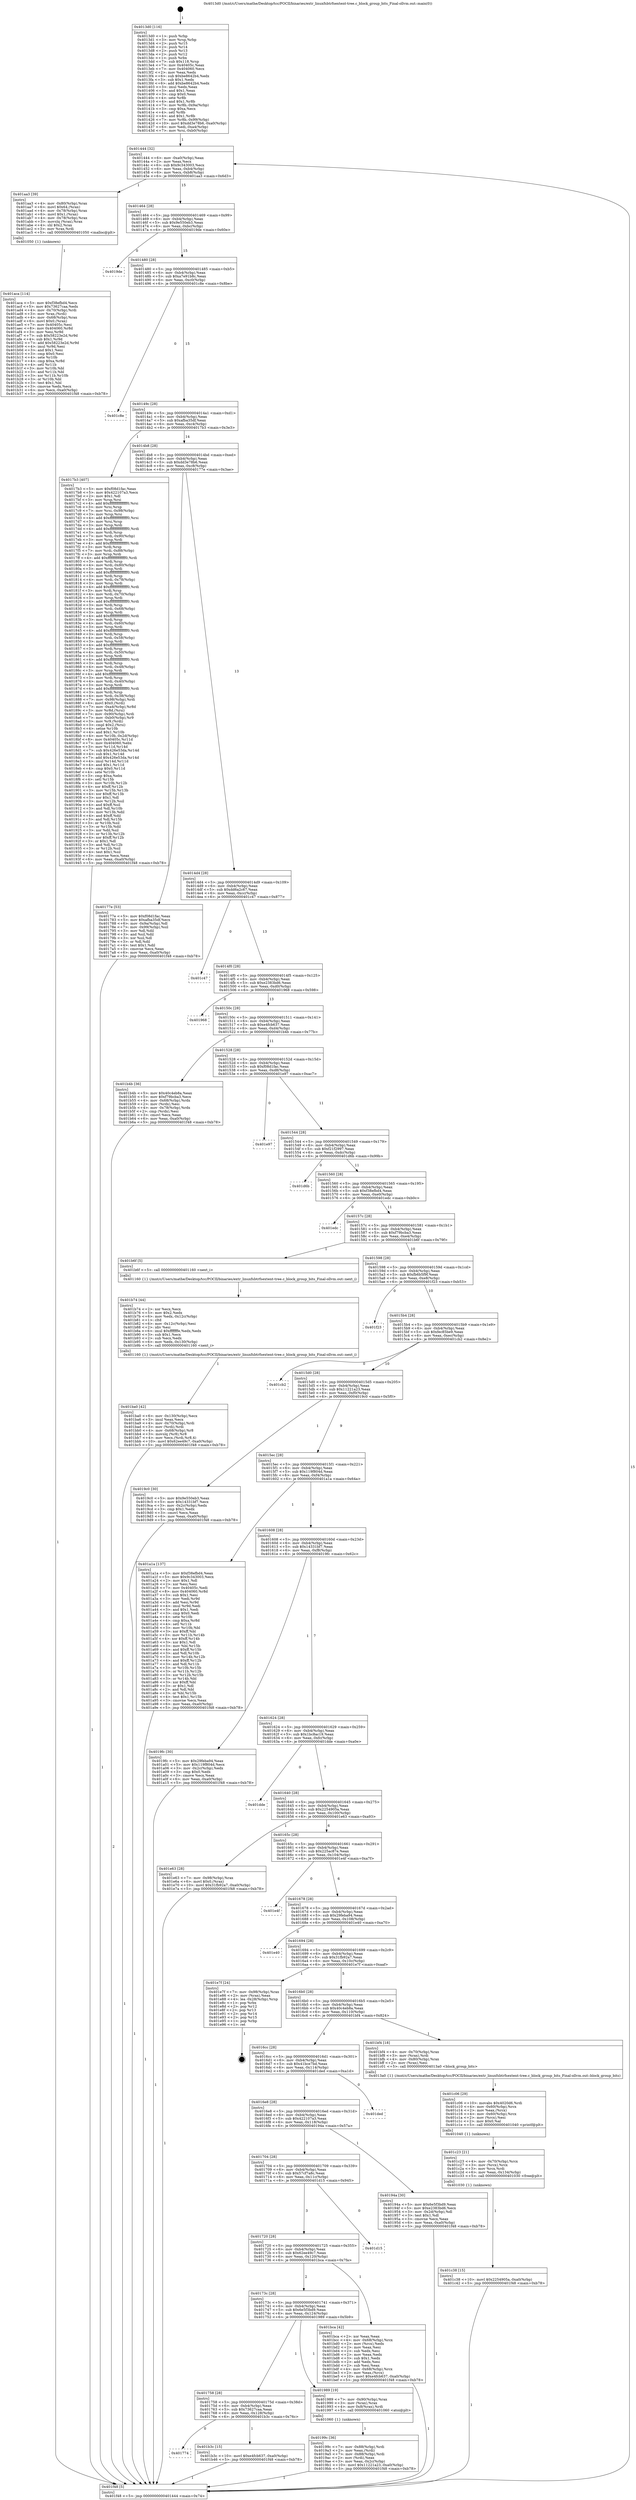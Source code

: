 digraph "0x4013d0" {
  label = "0x4013d0 (/mnt/c/Users/mathe/Desktop/tcc/POCII/binaries/extr_linuxfsbtrfsextent-tree.c_block_group_bits_Final-ollvm.out::main(0))"
  labelloc = "t"
  node[shape=record]

  Entry [label="",width=0.3,height=0.3,shape=circle,fillcolor=black,style=filled]
  "0x401444" [label="{
     0x401444 [32]\l
     | [instrs]\l
     &nbsp;&nbsp;0x401444 \<+6\>: mov -0xa0(%rbp),%eax\l
     &nbsp;&nbsp;0x40144a \<+2\>: mov %eax,%ecx\l
     &nbsp;&nbsp;0x40144c \<+6\>: sub $0x9c343003,%ecx\l
     &nbsp;&nbsp;0x401452 \<+6\>: mov %eax,-0xb4(%rbp)\l
     &nbsp;&nbsp;0x401458 \<+6\>: mov %ecx,-0xb8(%rbp)\l
     &nbsp;&nbsp;0x40145e \<+6\>: je 0000000000401aa3 \<main+0x6d3\>\l
  }"]
  "0x401aa3" [label="{
     0x401aa3 [39]\l
     | [instrs]\l
     &nbsp;&nbsp;0x401aa3 \<+4\>: mov -0x80(%rbp),%rax\l
     &nbsp;&nbsp;0x401aa7 \<+6\>: movl $0x64,(%rax)\l
     &nbsp;&nbsp;0x401aad \<+4\>: mov -0x78(%rbp),%rax\l
     &nbsp;&nbsp;0x401ab1 \<+6\>: movl $0x1,(%rax)\l
     &nbsp;&nbsp;0x401ab7 \<+4\>: mov -0x78(%rbp),%rax\l
     &nbsp;&nbsp;0x401abb \<+3\>: movslq (%rax),%rax\l
     &nbsp;&nbsp;0x401abe \<+4\>: shl $0x2,%rax\l
     &nbsp;&nbsp;0x401ac2 \<+3\>: mov %rax,%rdi\l
     &nbsp;&nbsp;0x401ac5 \<+5\>: call 0000000000401050 \<malloc@plt\>\l
     | [calls]\l
     &nbsp;&nbsp;0x401050 \{1\} (unknown)\l
  }"]
  "0x401464" [label="{
     0x401464 [28]\l
     | [instrs]\l
     &nbsp;&nbsp;0x401464 \<+5\>: jmp 0000000000401469 \<main+0x99\>\l
     &nbsp;&nbsp;0x401469 \<+6\>: mov -0xb4(%rbp),%eax\l
     &nbsp;&nbsp;0x40146f \<+5\>: sub $0x9e550eb3,%eax\l
     &nbsp;&nbsp;0x401474 \<+6\>: mov %eax,-0xbc(%rbp)\l
     &nbsp;&nbsp;0x40147a \<+6\>: je 00000000004019de \<main+0x60e\>\l
  }"]
  Exit [label="",width=0.3,height=0.3,shape=circle,fillcolor=black,style=filled,peripheries=2]
  "0x4019de" [label="{
     0x4019de\l
  }", style=dashed]
  "0x401480" [label="{
     0x401480 [28]\l
     | [instrs]\l
     &nbsp;&nbsp;0x401480 \<+5\>: jmp 0000000000401485 \<main+0xb5\>\l
     &nbsp;&nbsp;0x401485 \<+6\>: mov -0xb4(%rbp),%eax\l
     &nbsp;&nbsp;0x40148b \<+5\>: sub $0xa7e91b8c,%eax\l
     &nbsp;&nbsp;0x401490 \<+6\>: mov %eax,-0xc0(%rbp)\l
     &nbsp;&nbsp;0x401496 \<+6\>: je 0000000000401c8e \<main+0x8be\>\l
  }"]
  "0x401c38" [label="{
     0x401c38 [15]\l
     | [instrs]\l
     &nbsp;&nbsp;0x401c38 \<+10\>: movl $0x2254905a,-0xa0(%rbp)\l
     &nbsp;&nbsp;0x401c42 \<+5\>: jmp 0000000000401f48 \<main+0xb78\>\l
  }"]
  "0x401c8e" [label="{
     0x401c8e\l
  }", style=dashed]
  "0x40149c" [label="{
     0x40149c [28]\l
     | [instrs]\l
     &nbsp;&nbsp;0x40149c \<+5\>: jmp 00000000004014a1 \<main+0xd1\>\l
     &nbsp;&nbsp;0x4014a1 \<+6\>: mov -0xb4(%rbp),%eax\l
     &nbsp;&nbsp;0x4014a7 \<+5\>: sub $0xafba35df,%eax\l
     &nbsp;&nbsp;0x4014ac \<+6\>: mov %eax,-0xc4(%rbp)\l
     &nbsp;&nbsp;0x4014b2 \<+6\>: je 00000000004017b3 \<main+0x3e3\>\l
  }"]
  "0x401c23" [label="{
     0x401c23 [21]\l
     | [instrs]\l
     &nbsp;&nbsp;0x401c23 \<+4\>: mov -0x70(%rbp),%rcx\l
     &nbsp;&nbsp;0x401c27 \<+3\>: mov (%rcx),%rcx\l
     &nbsp;&nbsp;0x401c2a \<+3\>: mov %rcx,%rdi\l
     &nbsp;&nbsp;0x401c2d \<+6\>: mov %eax,-0x134(%rbp)\l
     &nbsp;&nbsp;0x401c33 \<+5\>: call 0000000000401030 \<free@plt\>\l
     | [calls]\l
     &nbsp;&nbsp;0x401030 \{1\} (unknown)\l
  }"]
  "0x4017b3" [label="{
     0x4017b3 [407]\l
     | [instrs]\l
     &nbsp;&nbsp;0x4017b3 \<+5\>: mov $0xf08d1fac,%eax\l
     &nbsp;&nbsp;0x4017b8 \<+5\>: mov $0x422107a3,%ecx\l
     &nbsp;&nbsp;0x4017bd \<+2\>: mov $0x1,%dl\l
     &nbsp;&nbsp;0x4017bf \<+3\>: mov %rsp,%rsi\l
     &nbsp;&nbsp;0x4017c2 \<+4\>: add $0xfffffffffffffff0,%rsi\l
     &nbsp;&nbsp;0x4017c6 \<+3\>: mov %rsi,%rsp\l
     &nbsp;&nbsp;0x4017c9 \<+7\>: mov %rsi,-0x98(%rbp)\l
     &nbsp;&nbsp;0x4017d0 \<+3\>: mov %rsp,%rsi\l
     &nbsp;&nbsp;0x4017d3 \<+4\>: add $0xfffffffffffffff0,%rsi\l
     &nbsp;&nbsp;0x4017d7 \<+3\>: mov %rsi,%rsp\l
     &nbsp;&nbsp;0x4017da \<+3\>: mov %rsp,%rdi\l
     &nbsp;&nbsp;0x4017dd \<+4\>: add $0xfffffffffffffff0,%rdi\l
     &nbsp;&nbsp;0x4017e1 \<+3\>: mov %rdi,%rsp\l
     &nbsp;&nbsp;0x4017e4 \<+7\>: mov %rdi,-0x90(%rbp)\l
     &nbsp;&nbsp;0x4017eb \<+3\>: mov %rsp,%rdi\l
     &nbsp;&nbsp;0x4017ee \<+4\>: add $0xfffffffffffffff0,%rdi\l
     &nbsp;&nbsp;0x4017f2 \<+3\>: mov %rdi,%rsp\l
     &nbsp;&nbsp;0x4017f5 \<+7\>: mov %rdi,-0x88(%rbp)\l
     &nbsp;&nbsp;0x4017fc \<+3\>: mov %rsp,%rdi\l
     &nbsp;&nbsp;0x4017ff \<+4\>: add $0xfffffffffffffff0,%rdi\l
     &nbsp;&nbsp;0x401803 \<+3\>: mov %rdi,%rsp\l
     &nbsp;&nbsp;0x401806 \<+4\>: mov %rdi,-0x80(%rbp)\l
     &nbsp;&nbsp;0x40180a \<+3\>: mov %rsp,%rdi\l
     &nbsp;&nbsp;0x40180d \<+4\>: add $0xfffffffffffffff0,%rdi\l
     &nbsp;&nbsp;0x401811 \<+3\>: mov %rdi,%rsp\l
     &nbsp;&nbsp;0x401814 \<+4\>: mov %rdi,-0x78(%rbp)\l
     &nbsp;&nbsp;0x401818 \<+3\>: mov %rsp,%rdi\l
     &nbsp;&nbsp;0x40181b \<+4\>: add $0xfffffffffffffff0,%rdi\l
     &nbsp;&nbsp;0x40181f \<+3\>: mov %rdi,%rsp\l
     &nbsp;&nbsp;0x401822 \<+4\>: mov %rdi,-0x70(%rbp)\l
     &nbsp;&nbsp;0x401826 \<+3\>: mov %rsp,%rdi\l
     &nbsp;&nbsp;0x401829 \<+4\>: add $0xfffffffffffffff0,%rdi\l
     &nbsp;&nbsp;0x40182d \<+3\>: mov %rdi,%rsp\l
     &nbsp;&nbsp;0x401830 \<+4\>: mov %rdi,-0x68(%rbp)\l
     &nbsp;&nbsp;0x401834 \<+3\>: mov %rsp,%rdi\l
     &nbsp;&nbsp;0x401837 \<+4\>: add $0xfffffffffffffff0,%rdi\l
     &nbsp;&nbsp;0x40183b \<+3\>: mov %rdi,%rsp\l
     &nbsp;&nbsp;0x40183e \<+4\>: mov %rdi,-0x60(%rbp)\l
     &nbsp;&nbsp;0x401842 \<+3\>: mov %rsp,%rdi\l
     &nbsp;&nbsp;0x401845 \<+4\>: add $0xfffffffffffffff0,%rdi\l
     &nbsp;&nbsp;0x401849 \<+3\>: mov %rdi,%rsp\l
     &nbsp;&nbsp;0x40184c \<+4\>: mov %rdi,-0x58(%rbp)\l
     &nbsp;&nbsp;0x401850 \<+3\>: mov %rsp,%rdi\l
     &nbsp;&nbsp;0x401853 \<+4\>: add $0xfffffffffffffff0,%rdi\l
     &nbsp;&nbsp;0x401857 \<+3\>: mov %rdi,%rsp\l
     &nbsp;&nbsp;0x40185a \<+4\>: mov %rdi,-0x50(%rbp)\l
     &nbsp;&nbsp;0x40185e \<+3\>: mov %rsp,%rdi\l
     &nbsp;&nbsp;0x401861 \<+4\>: add $0xfffffffffffffff0,%rdi\l
     &nbsp;&nbsp;0x401865 \<+3\>: mov %rdi,%rsp\l
     &nbsp;&nbsp;0x401868 \<+4\>: mov %rdi,-0x48(%rbp)\l
     &nbsp;&nbsp;0x40186c \<+3\>: mov %rsp,%rdi\l
     &nbsp;&nbsp;0x40186f \<+4\>: add $0xfffffffffffffff0,%rdi\l
     &nbsp;&nbsp;0x401873 \<+3\>: mov %rdi,%rsp\l
     &nbsp;&nbsp;0x401876 \<+4\>: mov %rdi,-0x40(%rbp)\l
     &nbsp;&nbsp;0x40187a \<+3\>: mov %rsp,%rdi\l
     &nbsp;&nbsp;0x40187d \<+4\>: add $0xfffffffffffffff0,%rdi\l
     &nbsp;&nbsp;0x401881 \<+3\>: mov %rdi,%rsp\l
     &nbsp;&nbsp;0x401884 \<+4\>: mov %rdi,-0x38(%rbp)\l
     &nbsp;&nbsp;0x401888 \<+7\>: mov -0x98(%rbp),%rdi\l
     &nbsp;&nbsp;0x40188f \<+6\>: movl $0x0,(%rdi)\l
     &nbsp;&nbsp;0x401895 \<+7\>: mov -0xa4(%rbp),%r8d\l
     &nbsp;&nbsp;0x40189c \<+3\>: mov %r8d,(%rsi)\l
     &nbsp;&nbsp;0x40189f \<+7\>: mov -0x90(%rbp),%rdi\l
     &nbsp;&nbsp;0x4018a6 \<+7\>: mov -0xb0(%rbp),%r9\l
     &nbsp;&nbsp;0x4018ad \<+3\>: mov %r9,(%rdi)\l
     &nbsp;&nbsp;0x4018b0 \<+3\>: cmpl $0x2,(%rsi)\l
     &nbsp;&nbsp;0x4018b3 \<+4\>: setne %r10b\l
     &nbsp;&nbsp;0x4018b7 \<+4\>: and $0x1,%r10b\l
     &nbsp;&nbsp;0x4018bb \<+4\>: mov %r10b,-0x2d(%rbp)\l
     &nbsp;&nbsp;0x4018bf \<+8\>: mov 0x40405c,%r11d\l
     &nbsp;&nbsp;0x4018c7 \<+7\>: mov 0x404060,%ebx\l
     &nbsp;&nbsp;0x4018ce \<+3\>: mov %r11d,%r14d\l
     &nbsp;&nbsp;0x4018d1 \<+7\>: sub $0x426e53da,%r14d\l
     &nbsp;&nbsp;0x4018d8 \<+4\>: sub $0x1,%r14d\l
     &nbsp;&nbsp;0x4018dc \<+7\>: add $0x426e53da,%r14d\l
     &nbsp;&nbsp;0x4018e3 \<+4\>: imul %r14d,%r11d\l
     &nbsp;&nbsp;0x4018e7 \<+4\>: and $0x1,%r11d\l
     &nbsp;&nbsp;0x4018eb \<+4\>: cmp $0x0,%r11d\l
     &nbsp;&nbsp;0x4018ef \<+4\>: sete %r10b\l
     &nbsp;&nbsp;0x4018f3 \<+3\>: cmp $0xa,%ebx\l
     &nbsp;&nbsp;0x4018f6 \<+4\>: setl %r15b\l
     &nbsp;&nbsp;0x4018fa \<+3\>: mov %r10b,%r12b\l
     &nbsp;&nbsp;0x4018fd \<+4\>: xor $0xff,%r12b\l
     &nbsp;&nbsp;0x401901 \<+3\>: mov %r15b,%r13b\l
     &nbsp;&nbsp;0x401904 \<+4\>: xor $0xff,%r13b\l
     &nbsp;&nbsp;0x401908 \<+3\>: xor $0x1,%dl\l
     &nbsp;&nbsp;0x40190b \<+3\>: mov %r12b,%sil\l
     &nbsp;&nbsp;0x40190e \<+4\>: and $0xff,%sil\l
     &nbsp;&nbsp;0x401912 \<+3\>: and %dl,%r10b\l
     &nbsp;&nbsp;0x401915 \<+3\>: mov %r13b,%dil\l
     &nbsp;&nbsp;0x401918 \<+4\>: and $0xff,%dil\l
     &nbsp;&nbsp;0x40191c \<+3\>: and %dl,%r15b\l
     &nbsp;&nbsp;0x40191f \<+3\>: or %r10b,%sil\l
     &nbsp;&nbsp;0x401922 \<+3\>: or %r15b,%dil\l
     &nbsp;&nbsp;0x401925 \<+3\>: xor %dil,%sil\l
     &nbsp;&nbsp;0x401928 \<+3\>: or %r13b,%r12b\l
     &nbsp;&nbsp;0x40192b \<+4\>: xor $0xff,%r12b\l
     &nbsp;&nbsp;0x40192f \<+3\>: or $0x1,%dl\l
     &nbsp;&nbsp;0x401932 \<+3\>: and %dl,%r12b\l
     &nbsp;&nbsp;0x401935 \<+3\>: or %r12b,%sil\l
     &nbsp;&nbsp;0x401938 \<+4\>: test $0x1,%sil\l
     &nbsp;&nbsp;0x40193c \<+3\>: cmovne %ecx,%eax\l
     &nbsp;&nbsp;0x40193f \<+6\>: mov %eax,-0xa0(%rbp)\l
     &nbsp;&nbsp;0x401945 \<+5\>: jmp 0000000000401f48 \<main+0xb78\>\l
  }"]
  "0x4014b8" [label="{
     0x4014b8 [28]\l
     | [instrs]\l
     &nbsp;&nbsp;0x4014b8 \<+5\>: jmp 00000000004014bd \<main+0xed\>\l
     &nbsp;&nbsp;0x4014bd \<+6\>: mov -0xb4(%rbp),%eax\l
     &nbsp;&nbsp;0x4014c3 \<+5\>: sub $0xdd3e78b6,%eax\l
     &nbsp;&nbsp;0x4014c8 \<+6\>: mov %eax,-0xc8(%rbp)\l
     &nbsp;&nbsp;0x4014ce \<+6\>: je 000000000040177e \<main+0x3ae\>\l
  }"]
  "0x401c06" [label="{
     0x401c06 [29]\l
     | [instrs]\l
     &nbsp;&nbsp;0x401c06 \<+10\>: movabs $0x4020d6,%rdi\l
     &nbsp;&nbsp;0x401c10 \<+4\>: mov -0x60(%rbp),%rcx\l
     &nbsp;&nbsp;0x401c14 \<+2\>: mov %eax,(%rcx)\l
     &nbsp;&nbsp;0x401c16 \<+4\>: mov -0x60(%rbp),%rcx\l
     &nbsp;&nbsp;0x401c1a \<+2\>: mov (%rcx),%esi\l
     &nbsp;&nbsp;0x401c1c \<+2\>: mov $0x0,%al\l
     &nbsp;&nbsp;0x401c1e \<+5\>: call 0000000000401040 \<printf@plt\>\l
     | [calls]\l
     &nbsp;&nbsp;0x401040 \{1\} (unknown)\l
  }"]
  "0x40177e" [label="{
     0x40177e [53]\l
     | [instrs]\l
     &nbsp;&nbsp;0x40177e \<+5\>: mov $0xf08d1fac,%eax\l
     &nbsp;&nbsp;0x401783 \<+5\>: mov $0xafba35df,%ecx\l
     &nbsp;&nbsp;0x401788 \<+6\>: mov -0x9a(%rbp),%dl\l
     &nbsp;&nbsp;0x40178e \<+7\>: mov -0x99(%rbp),%sil\l
     &nbsp;&nbsp;0x401795 \<+3\>: mov %dl,%dil\l
     &nbsp;&nbsp;0x401798 \<+3\>: and %sil,%dil\l
     &nbsp;&nbsp;0x40179b \<+3\>: xor %sil,%dl\l
     &nbsp;&nbsp;0x40179e \<+3\>: or %dl,%dil\l
     &nbsp;&nbsp;0x4017a1 \<+4\>: test $0x1,%dil\l
     &nbsp;&nbsp;0x4017a5 \<+3\>: cmovne %ecx,%eax\l
     &nbsp;&nbsp;0x4017a8 \<+6\>: mov %eax,-0xa0(%rbp)\l
     &nbsp;&nbsp;0x4017ae \<+5\>: jmp 0000000000401f48 \<main+0xb78\>\l
  }"]
  "0x4014d4" [label="{
     0x4014d4 [28]\l
     | [instrs]\l
     &nbsp;&nbsp;0x4014d4 \<+5\>: jmp 00000000004014d9 \<main+0x109\>\l
     &nbsp;&nbsp;0x4014d9 \<+6\>: mov -0xb4(%rbp),%eax\l
     &nbsp;&nbsp;0x4014df \<+5\>: sub $0xdd6a2c67,%eax\l
     &nbsp;&nbsp;0x4014e4 \<+6\>: mov %eax,-0xcc(%rbp)\l
     &nbsp;&nbsp;0x4014ea \<+6\>: je 0000000000401c47 \<main+0x877\>\l
  }"]
  "0x401f48" [label="{
     0x401f48 [5]\l
     | [instrs]\l
     &nbsp;&nbsp;0x401f48 \<+5\>: jmp 0000000000401444 \<main+0x74\>\l
  }"]
  "0x4013d0" [label="{
     0x4013d0 [116]\l
     | [instrs]\l
     &nbsp;&nbsp;0x4013d0 \<+1\>: push %rbp\l
     &nbsp;&nbsp;0x4013d1 \<+3\>: mov %rsp,%rbp\l
     &nbsp;&nbsp;0x4013d4 \<+2\>: push %r15\l
     &nbsp;&nbsp;0x4013d6 \<+2\>: push %r14\l
     &nbsp;&nbsp;0x4013d8 \<+2\>: push %r13\l
     &nbsp;&nbsp;0x4013da \<+2\>: push %r12\l
     &nbsp;&nbsp;0x4013dc \<+1\>: push %rbx\l
     &nbsp;&nbsp;0x4013dd \<+7\>: sub $0x118,%rsp\l
     &nbsp;&nbsp;0x4013e4 \<+7\>: mov 0x40405c,%eax\l
     &nbsp;&nbsp;0x4013eb \<+7\>: mov 0x404060,%ecx\l
     &nbsp;&nbsp;0x4013f2 \<+2\>: mov %eax,%edx\l
     &nbsp;&nbsp;0x4013f4 \<+6\>: sub $0xbe8642b4,%edx\l
     &nbsp;&nbsp;0x4013fa \<+3\>: sub $0x1,%edx\l
     &nbsp;&nbsp;0x4013fd \<+6\>: add $0xbe8642b4,%edx\l
     &nbsp;&nbsp;0x401403 \<+3\>: imul %edx,%eax\l
     &nbsp;&nbsp;0x401406 \<+3\>: and $0x1,%eax\l
     &nbsp;&nbsp;0x401409 \<+3\>: cmp $0x0,%eax\l
     &nbsp;&nbsp;0x40140c \<+4\>: sete %r8b\l
     &nbsp;&nbsp;0x401410 \<+4\>: and $0x1,%r8b\l
     &nbsp;&nbsp;0x401414 \<+7\>: mov %r8b,-0x9a(%rbp)\l
     &nbsp;&nbsp;0x40141b \<+3\>: cmp $0xa,%ecx\l
     &nbsp;&nbsp;0x40141e \<+4\>: setl %r8b\l
     &nbsp;&nbsp;0x401422 \<+4\>: and $0x1,%r8b\l
     &nbsp;&nbsp;0x401426 \<+7\>: mov %r8b,-0x99(%rbp)\l
     &nbsp;&nbsp;0x40142d \<+10\>: movl $0xdd3e78b6,-0xa0(%rbp)\l
     &nbsp;&nbsp;0x401437 \<+6\>: mov %edi,-0xa4(%rbp)\l
     &nbsp;&nbsp;0x40143d \<+7\>: mov %rsi,-0xb0(%rbp)\l
  }"]
  "0x401ba0" [label="{
     0x401ba0 [42]\l
     | [instrs]\l
     &nbsp;&nbsp;0x401ba0 \<+6\>: mov -0x130(%rbp),%ecx\l
     &nbsp;&nbsp;0x401ba6 \<+3\>: imul %eax,%ecx\l
     &nbsp;&nbsp;0x401ba9 \<+4\>: mov -0x70(%rbp),%rdi\l
     &nbsp;&nbsp;0x401bad \<+3\>: mov (%rdi),%rdi\l
     &nbsp;&nbsp;0x401bb0 \<+4\>: mov -0x68(%rbp),%r8\l
     &nbsp;&nbsp;0x401bb4 \<+3\>: movslq (%r8),%r8\l
     &nbsp;&nbsp;0x401bb7 \<+4\>: mov %ecx,(%rdi,%r8,4)\l
     &nbsp;&nbsp;0x401bbb \<+10\>: movl $0x62ee49c7,-0xa0(%rbp)\l
     &nbsp;&nbsp;0x401bc5 \<+5\>: jmp 0000000000401f48 \<main+0xb78\>\l
  }"]
  "0x401b74" [label="{
     0x401b74 [44]\l
     | [instrs]\l
     &nbsp;&nbsp;0x401b74 \<+2\>: xor %ecx,%ecx\l
     &nbsp;&nbsp;0x401b76 \<+5\>: mov $0x2,%edx\l
     &nbsp;&nbsp;0x401b7b \<+6\>: mov %edx,-0x12c(%rbp)\l
     &nbsp;&nbsp;0x401b81 \<+1\>: cltd\l
     &nbsp;&nbsp;0x401b82 \<+6\>: mov -0x12c(%rbp),%esi\l
     &nbsp;&nbsp;0x401b88 \<+2\>: idiv %esi\l
     &nbsp;&nbsp;0x401b8a \<+6\>: imul $0xfffffffe,%edx,%edx\l
     &nbsp;&nbsp;0x401b90 \<+3\>: sub $0x1,%ecx\l
     &nbsp;&nbsp;0x401b93 \<+2\>: sub %ecx,%edx\l
     &nbsp;&nbsp;0x401b95 \<+6\>: mov %edx,-0x130(%rbp)\l
     &nbsp;&nbsp;0x401b9b \<+5\>: call 0000000000401160 \<next_i\>\l
     | [calls]\l
     &nbsp;&nbsp;0x401160 \{1\} (/mnt/c/Users/mathe/Desktop/tcc/POCII/binaries/extr_linuxfsbtrfsextent-tree.c_block_group_bits_Final-ollvm.out::next_i)\l
  }"]
  "0x401c47" [label="{
     0x401c47\l
  }", style=dashed]
  "0x4014f0" [label="{
     0x4014f0 [28]\l
     | [instrs]\l
     &nbsp;&nbsp;0x4014f0 \<+5\>: jmp 00000000004014f5 \<main+0x125\>\l
     &nbsp;&nbsp;0x4014f5 \<+6\>: mov -0xb4(%rbp),%eax\l
     &nbsp;&nbsp;0x4014fb \<+5\>: sub $0xe2383bd6,%eax\l
     &nbsp;&nbsp;0x401500 \<+6\>: mov %eax,-0xd0(%rbp)\l
     &nbsp;&nbsp;0x401506 \<+6\>: je 0000000000401968 \<main+0x598\>\l
  }"]
  "0x401774" [label="{
     0x401774\l
  }", style=dashed]
  "0x401968" [label="{
     0x401968\l
  }", style=dashed]
  "0x40150c" [label="{
     0x40150c [28]\l
     | [instrs]\l
     &nbsp;&nbsp;0x40150c \<+5\>: jmp 0000000000401511 \<main+0x141\>\l
     &nbsp;&nbsp;0x401511 \<+6\>: mov -0xb4(%rbp),%eax\l
     &nbsp;&nbsp;0x401517 \<+5\>: sub $0xe4fcb637,%eax\l
     &nbsp;&nbsp;0x40151c \<+6\>: mov %eax,-0xd4(%rbp)\l
     &nbsp;&nbsp;0x401522 \<+6\>: je 0000000000401b4b \<main+0x77b\>\l
  }"]
  "0x401b3c" [label="{
     0x401b3c [15]\l
     | [instrs]\l
     &nbsp;&nbsp;0x401b3c \<+10\>: movl $0xe4fcb637,-0xa0(%rbp)\l
     &nbsp;&nbsp;0x401b46 \<+5\>: jmp 0000000000401f48 \<main+0xb78\>\l
  }"]
  "0x401b4b" [label="{
     0x401b4b [36]\l
     | [instrs]\l
     &nbsp;&nbsp;0x401b4b \<+5\>: mov $0x40c4eb8a,%eax\l
     &nbsp;&nbsp;0x401b50 \<+5\>: mov $0xf79bcba3,%ecx\l
     &nbsp;&nbsp;0x401b55 \<+4\>: mov -0x68(%rbp),%rdx\l
     &nbsp;&nbsp;0x401b59 \<+2\>: mov (%rdx),%esi\l
     &nbsp;&nbsp;0x401b5b \<+4\>: mov -0x78(%rbp),%rdx\l
     &nbsp;&nbsp;0x401b5f \<+2\>: cmp (%rdx),%esi\l
     &nbsp;&nbsp;0x401b61 \<+3\>: cmovl %ecx,%eax\l
     &nbsp;&nbsp;0x401b64 \<+6\>: mov %eax,-0xa0(%rbp)\l
     &nbsp;&nbsp;0x401b6a \<+5\>: jmp 0000000000401f48 \<main+0xb78\>\l
  }"]
  "0x401528" [label="{
     0x401528 [28]\l
     | [instrs]\l
     &nbsp;&nbsp;0x401528 \<+5\>: jmp 000000000040152d \<main+0x15d\>\l
     &nbsp;&nbsp;0x40152d \<+6\>: mov -0xb4(%rbp),%eax\l
     &nbsp;&nbsp;0x401533 \<+5\>: sub $0xf08d1fac,%eax\l
     &nbsp;&nbsp;0x401538 \<+6\>: mov %eax,-0xd8(%rbp)\l
     &nbsp;&nbsp;0x40153e \<+6\>: je 0000000000401e97 \<main+0xac7\>\l
  }"]
  "0x401aca" [label="{
     0x401aca [114]\l
     | [instrs]\l
     &nbsp;&nbsp;0x401aca \<+5\>: mov $0xf38efbd4,%ecx\l
     &nbsp;&nbsp;0x401acf \<+5\>: mov $0x73627caa,%edx\l
     &nbsp;&nbsp;0x401ad4 \<+4\>: mov -0x70(%rbp),%rdi\l
     &nbsp;&nbsp;0x401ad8 \<+3\>: mov %rax,(%rdi)\l
     &nbsp;&nbsp;0x401adb \<+4\>: mov -0x68(%rbp),%rax\l
     &nbsp;&nbsp;0x401adf \<+6\>: movl $0x0,(%rax)\l
     &nbsp;&nbsp;0x401ae5 \<+7\>: mov 0x40405c,%esi\l
     &nbsp;&nbsp;0x401aec \<+8\>: mov 0x404060,%r8d\l
     &nbsp;&nbsp;0x401af4 \<+3\>: mov %esi,%r9d\l
     &nbsp;&nbsp;0x401af7 \<+7\>: sub $0x58223e2d,%r9d\l
     &nbsp;&nbsp;0x401afe \<+4\>: sub $0x1,%r9d\l
     &nbsp;&nbsp;0x401b02 \<+7\>: add $0x58223e2d,%r9d\l
     &nbsp;&nbsp;0x401b09 \<+4\>: imul %r9d,%esi\l
     &nbsp;&nbsp;0x401b0d \<+3\>: and $0x1,%esi\l
     &nbsp;&nbsp;0x401b10 \<+3\>: cmp $0x0,%esi\l
     &nbsp;&nbsp;0x401b13 \<+4\>: sete %r10b\l
     &nbsp;&nbsp;0x401b17 \<+4\>: cmp $0xa,%r8d\l
     &nbsp;&nbsp;0x401b1b \<+4\>: setl %r11b\l
     &nbsp;&nbsp;0x401b1f \<+3\>: mov %r10b,%bl\l
     &nbsp;&nbsp;0x401b22 \<+3\>: and %r11b,%bl\l
     &nbsp;&nbsp;0x401b25 \<+3\>: xor %r11b,%r10b\l
     &nbsp;&nbsp;0x401b28 \<+3\>: or %r10b,%bl\l
     &nbsp;&nbsp;0x401b2b \<+3\>: test $0x1,%bl\l
     &nbsp;&nbsp;0x401b2e \<+3\>: cmovne %edx,%ecx\l
     &nbsp;&nbsp;0x401b31 \<+6\>: mov %ecx,-0xa0(%rbp)\l
     &nbsp;&nbsp;0x401b37 \<+5\>: jmp 0000000000401f48 \<main+0xb78\>\l
  }"]
  "0x401e97" [label="{
     0x401e97\l
  }", style=dashed]
  "0x401544" [label="{
     0x401544 [28]\l
     | [instrs]\l
     &nbsp;&nbsp;0x401544 \<+5\>: jmp 0000000000401549 \<main+0x179\>\l
     &nbsp;&nbsp;0x401549 \<+6\>: mov -0xb4(%rbp),%eax\l
     &nbsp;&nbsp;0x40154f \<+5\>: sub $0xf21f2997,%eax\l
     &nbsp;&nbsp;0x401554 \<+6\>: mov %eax,-0xdc(%rbp)\l
     &nbsp;&nbsp;0x40155a \<+6\>: je 0000000000401d6b \<main+0x99b\>\l
  }"]
  "0x40199c" [label="{
     0x40199c [36]\l
     | [instrs]\l
     &nbsp;&nbsp;0x40199c \<+7\>: mov -0x88(%rbp),%rdi\l
     &nbsp;&nbsp;0x4019a3 \<+2\>: mov %eax,(%rdi)\l
     &nbsp;&nbsp;0x4019a5 \<+7\>: mov -0x88(%rbp),%rdi\l
     &nbsp;&nbsp;0x4019ac \<+2\>: mov (%rdi),%eax\l
     &nbsp;&nbsp;0x4019ae \<+3\>: mov %eax,-0x2c(%rbp)\l
     &nbsp;&nbsp;0x4019b1 \<+10\>: movl $0x11221a23,-0xa0(%rbp)\l
     &nbsp;&nbsp;0x4019bb \<+5\>: jmp 0000000000401f48 \<main+0xb78\>\l
  }"]
  "0x401d6b" [label="{
     0x401d6b\l
  }", style=dashed]
  "0x401560" [label="{
     0x401560 [28]\l
     | [instrs]\l
     &nbsp;&nbsp;0x401560 \<+5\>: jmp 0000000000401565 \<main+0x195\>\l
     &nbsp;&nbsp;0x401565 \<+6\>: mov -0xb4(%rbp),%eax\l
     &nbsp;&nbsp;0x40156b \<+5\>: sub $0xf38efbd4,%eax\l
     &nbsp;&nbsp;0x401570 \<+6\>: mov %eax,-0xe0(%rbp)\l
     &nbsp;&nbsp;0x401576 \<+6\>: je 0000000000401edc \<main+0xb0c\>\l
  }"]
  "0x401758" [label="{
     0x401758 [28]\l
     | [instrs]\l
     &nbsp;&nbsp;0x401758 \<+5\>: jmp 000000000040175d \<main+0x38d\>\l
     &nbsp;&nbsp;0x40175d \<+6\>: mov -0xb4(%rbp),%eax\l
     &nbsp;&nbsp;0x401763 \<+5\>: sub $0x73627caa,%eax\l
     &nbsp;&nbsp;0x401768 \<+6\>: mov %eax,-0x128(%rbp)\l
     &nbsp;&nbsp;0x40176e \<+6\>: je 0000000000401b3c \<main+0x76c\>\l
  }"]
  "0x401edc" [label="{
     0x401edc\l
  }", style=dashed]
  "0x40157c" [label="{
     0x40157c [28]\l
     | [instrs]\l
     &nbsp;&nbsp;0x40157c \<+5\>: jmp 0000000000401581 \<main+0x1b1\>\l
     &nbsp;&nbsp;0x401581 \<+6\>: mov -0xb4(%rbp),%eax\l
     &nbsp;&nbsp;0x401587 \<+5\>: sub $0xf79bcba3,%eax\l
     &nbsp;&nbsp;0x40158c \<+6\>: mov %eax,-0xe4(%rbp)\l
     &nbsp;&nbsp;0x401592 \<+6\>: je 0000000000401b6f \<main+0x79f\>\l
  }"]
  "0x401989" [label="{
     0x401989 [19]\l
     | [instrs]\l
     &nbsp;&nbsp;0x401989 \<+7\>: mov -0x90(%rbp),%rax\l
     &nbsp;&nbsp;0x401990 \<+3\>: mov (%rax),%rax\l
     &nbsp;&nbsp;0x401993 \<+4\>: mov 0x8(%rax),%rdi\l
     &nbsp;&nbsp;0x401997 \<+5\>: call 0000000000401060 \<atoi@plt\>\l
     | [calls]\l
     &nbsp;&nbsp;0x401060 \{1\} (unknown)\l
  }"]
  "0x401b6f" [label="{
     0x401b6f [5]\l
     | [instrs]\l
     &nbsp;&nbsp;0x401b6f \<+5\>: call 0000000000401160 \<next_i\>\l
     | [calls]\l
     &nbsp;&nbsp;0x401160 \{1\} (/mnt/c/Users/mathe/Desktop/tcc/POCII/binaries/extr_linuxfsbtrfsextent-tree.c_block_group_bits_Final-ollvm.out::next_i)\l
  }"]
  "0x401598" [label="{
     0x401598 [28]\l
     | [instrs]\l
     &nbsp;&nbsp;0x401598 \<+5\>: jmp 000000000040159d \<main+0x1cd\>\l
     &nbsp;&nbsp;0x40159d \<+6\>: mov -0xb4(%rbp),%eax\l
     &nbsp;&nbsp;0x4015a3 \<+5\>: sub $0xfb6b5f9f,%eax\l
     &nbsp;&nbsp;0x4015a8 \<+6\>: mov %eax,-0xe8(%rbp)\l
     &nbsp;&nbsp;0x4015ae \<+6\>: je 0000000000401f23 \<main+0xb53\>\l
  }"]
  "0x40173c" [label="{
     0x40173c [28]\l
     | [instrs]\l
     &nbsp;&nbsp;0x40173c \<+5\>: jmp 0000000000401741 \<main+0x371\>\l
     &nbsp;&nbsp;0x401741 \<+6\>: mov -0xb4(%rbp),%eax\l
     &nbsp;&nbsp;0x401747 \<+5\>: sub $0x6e5f3bd9,%eax\l
     &nbsp;&nbsp;0x40174c \<+6\>: mov %eax,-0x124(%rbp)\l
     &nbsp;&nbsp;0x401752 \<+6\>: je 0000000000401989 \<main+0x5b9\>\l
  }"]
  "0x401f23" [label="{
     0x401f23\l
  }", style=dashed]
  "0x4015b4" [label="{
     0x4015b4 [28]\l
     | [instrs]\l
     &nbsp;&nbsp;0x4015b4 \<+5\>: jmp 00000000004015b9 \<main+0x1e9\>\l
     &nbsp;&nbsp;0x4015b9 \<+6\>: mov -0xb4(%rbp),%eax\l
     &nbsp;&nbsp;0x4015bf \<+5\>: sub $0xfec85be9,%eax\l
     &nbsp;&nbsp;0x4015c4 \<+6\>: mov %eax,-0xec(%rbp)\l
     &nbsp;&nbsp;0x4015ca \<+6\>: je 0000000000401cb2 \<main+0x8e2\>\l
  }"]
  "0x401bca" [label="{
     0x401bca [42]\l
     | [instrs]\l
     &nbsp;&nbsp;0x401bca \<+2\>: xor %eax,%eax\l
     &nbsp;&nbsp;0x401bcc \<+4\>: mov -0x68(%rbp),%rcx\l
     &nbsp;&nbsp;0x401bd0 \<+2\>: mov (%rcx),%edx\l
     &nbsp;&nbsp;0x401bd2 \<+2\>: mov %eax,%esi\l
     &nbsp;&nbsp;0x401bd4 \<+2\>: sub %edx,%esi\l
     &nbsp;&nbsp;0x401bd6 \<+2\>: mov %eax,%edx\l
     &nbsp;&nbsp;0x401bd8 \<+3\>: sub $0x1,%edx\l
     &nbsp;&nbsp;0x401bdb \<+2\>: add %edx,%esi\l
     &nbsp;&nbsp;0x401bdd \<+2\>: sub %esi,%eax\l
     &nbsp;&nbsp;0x401bdf \<+4\>: mov -0x68(%rbp),%rcx\l
     &nbsp;&nbsp;0x401be3 \<+2\>: mov %eax,(%rcx)\l
     &nbsp;&nbsp;0x401be5 \<+10\>: movl $0xe4fcb637,-0xa0(%rbp)\l
     &nbsp;&nbsp;0x401bef \<+5\>: jmp 0000000000401f48 \<main+0xb78\>\l
  }"]
  "0x401cb2" [label="{
     0x401cb2\l
  }", style=dashed]
  "0x4015d0" [label="{
     0x4015d0 [28]\l
     | [instrs]\l
     &nbsp;&nbsp;0x4015d0 \<+5\>: jmp 00000000004015d5 \<main+0x205\>\l
     &nbsp;&nbsp;0x4015d5 \<+6\>: mov -0xb4(%rbp),%eax\l
     &nbsp;&nbsp;0x4015db \<+5\>: sub $0x11221a23,%eax\l
     &nbsp;&nbsp;0x4015e0 \<+6\>: mov %eax,-0xf0(%rbp)\l
     &nbsp;&nbsp;0x4015e6 \<+6\>: je 00000000004019c0 \<main+0x5f0\>\l
  }"]
  "0x401720" [label="{
     0x401720 [28]\l
     | [instrs]\l
     &nbsp;&nbsp;0x401720 \<+5\>: jmp 0000000000401725 \<main+0x355\>\l
     &nbsp;&nbsp;0x401725 \<+6\>: mov -0xb4(%rbp),%eax\l
     &nbsp;&nbsp;0x40172b \<+5\>: sub $0x62ee49c7,%eax\l
     &nbsp;&nbsp;0x401730 \<+6\>: mov %eax,-0x120(%rbp)\l
     &nbsp;&nbsp;0x401736 \<+6\>: je 0000000000401bca \<main+0x7fa\>\l
  }"]
  "0x4019c0" [label="{
     0x4019c0 [30]\l
     | [instrs]\l
     &nbsp;&nbsp;0x4019c0 \<+5\>: mov $0x9e550eb3,%eax\l
     &nbsp;&nbsp;0x4019c5 \<+5\>: mov $0x14331bf7,%ecx\l
     &nbsp;&nbsp;0x4019ca \<+3\>: mov -0x2c(%rbp),%edx\l
     &nbsp;&nbsp;0x4019cd \<+3\>: cmp $0x1,%edx\l
     &nbsp;&nbsp;0x4019d0 \<+3\>: cmovl %ecx,%eax\l
     &nbsp;&nbsp;0x4019d3 \<+6\>: mov %eax,-0xa0(%rbp)\l
     &nbsp;&nbsp;0x4019d9 \<+5\>: jmp 0000000000401f48 \<main+0xb78\>\l
  }"]
  "0x4015ec" [label="{
     0x4015ec [28]\l
     | [instrs]\l
     &nbsp;&nbsp;0x4015ec \<+5\>: jmp 00000000004015f1 \<main+0x221\>\l
     &nbsp;&nbsp;0x4015f1 \<+6\>: mov -0xb4(%rbp),%eax\l
     &nbsp;&nbsp;0x4015f7 \<+5\>: sub $0x119f804d,%eax\l
     &nbsp;&nbsp;0x4015fc \<+6\>: mov %eax,-0xf4(%rbp)\l
     &nbsp;&nbsp;0x401602 \<+6\>: je 0000000000401a1a \<main+0x64a\>\l
  }"]
  "0x401d15" [label="{
     0x401d15\l
  }", style=dashed]
  "0x401a1a" [label="{
     0x401a1a [137]\l
     | [instrs]\l
     &nbsp;&nbsp;0x401a1a \<+5\>: mov $0xf38efbd4,%eax\l
     &nbsp;&nbsp;0x401a1f \<+5\>: mov $0x9c343003,%ecx\l
     &nbsp;&nbsp;0x401a24 \<+2\>: mov $0x1,%dl\l
     &nbsp;&nbsp;0x401a26 \<+2\>: xor %esi,%esi\l
     &nbsp;&nbsp;0x401a28 \<+7\>: mov 0x40405c,%edi\l
     &nbsp;&nbsp;0x401a2f \<+8\>: mov 0x404060,%r8d\l
     &nbsp;&nbsp;0x401a37 \<+3\>: sub $0x1,%esi\l
     &nbsp;&nbsp;0x401a3a \<+3\>: mov %edi,%r9d\l
     &nbsp;&nbsp;0x401a3d \<+3\>: add %esi,%r9d\l
     &nbsp;&nbsp;0x401a40 \<+4\>: imul %r9d,%edi\l
     &nbsp;&nbsp;0x401a44 \<+3\>: and $0x1,%edi\l
     &nbsp;&nbsp;0x401a47 \<+3\>: cmp $0x0,%edi\l
     &nbsp;&nbsp;0x401a4a \<+4\>: sete %r10b\l
     &nbsp;&nbsp;0x401a4e \<+4\>: cmp $0xa,%r8d\l
     &nbsp;&nbsp;0x401a52 \<+4\>: setl %r11b\l
     &nbsp;&nbsp;0x401a56 \<+3\>: mov %r10b,%bl\l
     &nbsp;&nbsp;0x401a59 \<+3\>: xor $0xff,%bl\l
     &nbsp;&nbsp;0x401a5c \<+3\>: mov %r11b,%r14b\l
     &nbsp;&nbsp;0x401a5f \<+4\>: xor $0xff,%r14b\l
     &nbsp;&nbsp;0x401a63 \<+3\>: xor $0x1,%dl\l
     &nbsp;&nbsp;0x401a66 \<+3\>: mov %bl,%r15b\l
     &nbsp;&nbsp;0x401a69 \<+4\>: and $0xff,%r15b\l
     &nbsp;&nbsp;0x401a6d \<+3\>: and %dl,%r10b\l
     &nbsp;&nbsp;0x401a70 \<+3\>: mov %r14b,%r12b\l
     &nbsp;&nbsp;0x401a73 \<+4\>: and $0xff,%r12b\l
     &nbsp;&nbsp;0x401a77 \<+3\>: and %dl,%r11b\l
     &nbsp;&nbsp;0x401a7a \<+3\>: or %r10b,%r15b\l
     &nbsp;&nbsp;0x401a7d \<+3\>: or %r11b,%r12b\l
     &nbsp;&nbsp;0x401a80 \<+3\>: xor %r12b,%r15b\l
     &nbsp;&nbsp;0x401a83 \<+3\>: or %r14b,%bl\l
     &nbsp;&nbsp;0x401a86 \<+3\>: xor $0xff,%bl\l
     &nbsp;&nbsp;0x401a89 \<+3\>: or $0x1,%dl\l
     &nbsp;&nbsp;0x401a8c \<+2\>: and %dl,%bl\l
     &nbsp;&nbsp;0x401a8e \<+3\>: or %bl,%r15b\l
     &nbsp;&nbsp;0x401a91 \<+4\>: test $0x1,%r15b\l
     &nbsp;&nbsp;0x401a95 \<+3\>: cmovne %ecx,%eax\l
     &nbsp;&nbsp;0x401a98 \<+6\>: mov %eax,-0xa0(%rbp)\l
     &nbsp;&nbsp;0x401a9e \<+5\>: jmp 0000000000401f48 \<main+0xb78\>\l
  }"]
  "0x401608" [label="{
     0x401608 [28]\l
     | [instrs]\l
     &nbsp;&nbsp;0x401608 \<+5\>: jmp 000000000040160d \<main+0x23d\>\l
     &nbsp;&nbsp;0x40160d \<+6\>: mov -0xb4(%rbp),%eax\l
     &nbsp;&nbsp;0x401613 \<+5\>: sub $0x14331bf7,%eax\l
     &nbsp;&nbsp;0x401618 \<+6\>: mov %eax,-0xf8(%rbp)\l
     &nbsp;&nbsp;0x40161e \<+6\>: je 00000000004019fc \<main+0x62c\>\l
  }"]
  "0x401704" [label="{
     0x401704 [28]\l
     | [instrs]\l
     &nbsp;&nbsp;0x401704 \<+5\>: jmp 0000000000401709 \<main+0x339\>\l
     &nbsp;&nbsp;0x401709 \<+6\>: mov -0xb4(%rbp),%eax\l
     &nbsp;&nbsp;0x40170f \<+5\>: sub $0x57cf7a8c,%eax\l
     &nbsp;&nbsp;0x401714 \<+6\>: mov %eax,-0x11c(%rbp)\l
     &nbsp;&nbsp;0x40171a \<+6\>: je 0000000000401d15 \<main+0x945\>\l
  }"]
  "0x4019fc" [label="{
     0x4019fc [30]\l
     | [instrs]\l
     &nbsp;&nbsp;0x4019fc \<+5\>: mov $0x29feba94,%eax\l
     &nbsp;&nbsp;0x401a01 \<+5\>: mov $0x119f804d,%ecx\l
     &nbsp;&nbsp;0x401a06 \<+3\>: mov -0x2c(%rbp),%edx\l
     &nbsp;&nbsp;0x401a09 \<+3\>: cmp $0x0,%edx\l
     &nbsp;&nbsp;0x401a0c \<+3\>: cmove %ecx,%eax\l
     &nbsp;&nbsp;0x401a0f \<+6\>: mov %eax,-0xa0(%rbp)\l
     &nbsp;&nbsp;0x401a15 \<+5\>: jmp 0000000000401f48 \<main+0xb78\>\l
  }"]
  "0x401624" [label="{
     0x401624 [28]\l
     | [instrs]\l
     &nbsp;&nbsp;0x401624 \<+5\>: jmp 0000000000401629 \<main+0x259\>\l
     &nbsp;&nbsp;0x401629 \<+6\>: mov -0xb4(%rbp),%eax\l
     &nbsp;&nbsp;0x40162f \<+5\>: sub $0x1bc8ac19,%eax\l
     &nbsp;&nbsp;0x401634 \<+6\>: mov %eax,-0xfc(%rbp)\l
     &nbsp;&nbsp;0x40163a \<+6\>: je 0000000000401dde \<main+0xa0e\>\l
  }"]
  "0x40194a" [label="{
     0x40194a [30]\l
     | [instrs]\l
     &nbsp;&nbsp;0x40194a \<+5\>: mov $0x6e5f3bd9,%eax\l
     &nbsp;&nbsp;0x40194f \<+5\>: mov $0xe2383bd6,%ecx\l
     &nbsp;&nbsp;0x401954 \<+3\>: mov -0x2d(%rbp),%dl\l
     &nbsp;&nbsp;0x401957 \<+3\>: test $0x1,%dl\l
     &nbsp;&nbsp;0x40195a \<+3\>: cmovne %ecx,%eax\l
     &nbsp;&nbsp;0x40195d \<+6\>: mov %eax,-0xa0(%rbp)\l
     &nbsp;&nbsp;0x401963 \<+5\>: jmp 0000000000401f48 \<main+0xb78\>\l
  }"]
  "0x401dde" [label="{
     0x401dde\l
  }", style=dashed]
  "0x401640" [label="{
     0x401640 [28]\l
     | [instrs]\l
     &nbsp;&nbsp;0x401640 \<+5\>: jmp 0000000000401645 \<main+0x275\>\l
     &nbsp;&nbsp;0x401645 \<+6\>: mov -0xb4(%rbp),%eax\l
     &nbsp;&nbsp;0x40164b \<+5\>: sub $0x2254905a,%eax\l
     &nbsp;&nbsp;0x401650 \<+6\>: mov %eax,-0x100(%rbp)\l
     &nbsp;&nbsp;0x401656 \<+6\>: je 0000000000401e63 \<main+0xa93\>\l
  }"]
  "0x4016e8" [label="{
     0x4016e8 [28]\l
     | [instrs]\l
     &nbsp;&nbsp;0x4016e8 \<+5\>: jmp 00000000004016ed \<main+0x31d\>\l
     &nbsp;&nbsp;0x4016ed \<+6\>: mov -0xb4(%rbp),%eax\l
     &nbsp;&nbsp;0x4016f3 \<+5\>: sub $0x422107a3,%eax\l
     &nbsp;&nbsp;0x4016f8 \<+6\>: mov %eax,-0x118(%rbp)\l
     &nbsp;&nbsp;0x4016fe \<+6\>: je 000000000040194a \<main+0x57a\>\l
  }"]
  "0x401e63" [label="{
     0x401e63 [28]\l
     | [instrs]\l
     &nbsp;&nbsp;0x401e63 \<+7\>: mov -0x98(%rbp),%rax\l
     &nbsp;&nbsp;0x401e6a \<+6\>: movl $0x0,(%rax)\l
     &nbsp;&nbsp;0x401e70 \<+10\>: movl $0x31fb92a7,-0xa0(%rbp)\l
     &nbsp;&nbsp;0x401e7a \<+5\>: jmp 0000000000401f48 \<main+0xb78\>\l
  }"]
  "0x40165c" [label="{
     0x40165c [28]\l
     | [instrs]\l
     &nbsp;&nbsp;0x40165c \<+5\>: jmp 0000000000401661 \<main+0x291\>\l
     &nbsp;&nbsp;0x401661 \<+6\>: mov -0xb4(%rbp),%eax\l
     &nbsp;&nbsp;0x401667 \<+5\>: sub $0x225ac87e,%eax\l
     &nbsp;&nbsp;0x40166c \<+6\>: mov %eax,-0x104(%rbp)\l
     &nbsp;&nbsp;0x401672 \<+6\>: je 0000000000401e4f \<main+0xa7f\>\l
  }"]
  "0x401ded" [label="{
     0x401ded\l
  }", style=dashed]
  "0x401e4f" [label="{
     0x401e4f\l
  }", style=dashed]
  "0x401678" [label="{
     0x401678 [28]\l
     | [instrs]\l
     &nbsp;&nbsp;0x401678 \<+5\>: jmp 000000000040167d \<main+0x2ad\>\l
     &nbsp;&nbsp;0x40167d \<+6\>: mov -0xb4(%rbp),%eax\l
     &nbsp;&nbsp;0x401683 \<+5\>: sub $0x29feba94,%eax\l
     &nbsp;&nbsp;0x401688 \<+6\>: mov %eax,-0x108(%rbp)\l
     &nbsp;&nbsp;0x40168e \<+6\>: je 0000000000401e40 \<main+0xa70\>\l
  }"]
  "0x4016cc" [label="{
     0x4016cc [28]\l
     | [instrs]\l
     &nbsp;&nbsp;0x4016cc \<+5\>: jmp 00000000004016d1 \<main+0x301\>\l
     &nbsp;&nbsp;0x4016d1 \<+6\>: mov -0xb4(%rbp),%eax\l
     &nbsp;&nbsp;0x4016d7 \<+5\>: sub $0x41bce7bd,%eax\l
     &nbsp;&nbsp;0x4016dc \<+6\>: mov %eax,-0x114(%rbp)\l
     &nbsp;&nbsp;0x4016e2 \<+6\>: je 0000000000401ded \<main+0xa1d\>\l
  }"]
  "0x401e40" [label="{
     0x401e40\l
  }", style=dashed]
  "0x401694" [label="{
     0x401694 [28]\l
     | [instrs]\l
     &nbsp;&nbsp;0x401694 \<+5\>: jmp 0000000000401699 \<main+0x2c9\>\l
     &nbsp;&nbsp;0x401699 \<+6\>: mov -0xb4(%rbp),%eax\l
     &nbsp;&nbsp;0x40169f \<+5\>: sub $0x31fb92a7,%eax\l
     &nbsp;&nbsp;0x4016a4 \<+6\>: mov %eax,-0x10c(%rbp)\l
     &nbsp;&nbsp;0x4016aa \<+6\>: je 0000000000401e7f \<main+0xaaf\>\l
  }"]
  "0x401bf4" [label="{
     0x401bf4 [18]\l
     | [instrs]\l
     &nbsp;&nbsp;0x401bf4 \<+4\>: mov -0x70(%rbp),%rax\l
     &nbsp;&nbsp;0x401bf8 \<+3\>: mov (%rax),%rdi\l
     &nbsp;&nbsp;0x401bfb \<+4\>: mov -0x80(%rbp),%rax\l
     &nbsp;&nbsp;0x401bff \<+2\>: mov (%rax),%esi\l
     &nbsp;&nbsp;0x401c01 \<+5\>: call 00000000004013a0 \<block_group_bits\>\l
     | [calls]\l
     &nbsp;&nbsp;0x4013a0 \{1\} (/mnt/c/Users/mathe/Desktop/tcc/POCII/binaries/extr_linuxfsbtrfsextent-tree.c_block_group_bits_Final-ollvm.out::block_group_bits)\l
  }"]
  "0x401e7f" [label="{
     0x401e7f [24]\l
     | [instrs]\l
     &nbsp;&nbsp;0x401e7f \<+7\>: mov -0x98(%rbp),%rax\l
     &nbsp;&nbsp;0x401e86 \<+2\>: mov (%rax),%eax\l
     &nbsp;&nbsp;0x401e88 \<+4\>: lea -0x28(%rbp),%rsp\l
     &nbsp;&nbsp;0x401e8c \<+1\>: pop %rbx\l
     &nbsp;&nbsp;0x401e8d \<+2\>: pop %r12\l
     &nbsp;&nbsp;0x401e8f \<+2\>: pop %r13\l
     &nbsp;&nbsp;0x401e91 \<+2\>: pop %r14\l
     &nbsp;&nbsp;0x401e93 \<+2\>: pop %r15\l
     &nbsp;&nbsp;0x401e95 \<+1\>: pop %rbp\l
     &nbsp;&nbsp;0x401e96 \<+1\>: ret\l
  }"]
  "0x4016b0" [label="{
     0x4016b0 [28]\l
     | [instrs]\l
     &nbsp;&nbsp;0x4016b0 \<+5\>: jmp 00000000004016b5 \<main+0x2e5\>\l
     &nbsp;&nbsp;0x4016b5 \<+6\>: mov -0xb4(%rbp),%eax\l
     &nbsp;&nbsp;0x4016bb \<+5\>: sub $0x40c4eb8a,%eax\l
     &nbsp;&nbsp;0x4016c0 \<+6\>: mov %eax,-0x110(%rbp)\l
     &nbsp;&nbsp;0x4016c6 \<+6\>: je 0000000000401bf4 \<main+0x824\>\l
  }"]
  Entry -> "0x4013d0" [label=" 1"]
  "0x401444" -> "0x401aa3" [label=" 1"]
  "0x401444" -> "0x401464" [label=" 15"]
  "0x401e7f" -> Exit [label=" 1"]
  "0x401464" -> "0x4019de" [label=" 0"]
  "0x401464" -> "0x401480" [label=" 15"]
  "0x401e63" -> "0x401f48" [label=" 1"]
  "0x401480" -> "0x401c8e" [label=" 0"]
  "0x401480" -> "0x40149c" [label=" 15"]
  "0x401c38" -> "0x401f48" [label=" 1"]
  "0x40149c" -> "0x4017b3" [label=" 1"]
  "0x40149c" -> "0x4014b8" [label=" 14"]
  "0x401c23" -> "0x401c38" [label=" 1"]
  "0x4014b8" -> "0x40177e" [label=" 1"]
  "0x4014b8" -> "0x4014d4" [label=" 13"]
  "0x40177e" -> "0x401f48" [label=" 1"]
  "0x4013d0" -> "0x401444" [label=" 1"]
  "0x401f48" -> "0x401444" [label=" 15"]
  "0x401c06" -> "0x401c23" [label=" 1"]
  "0x4017b3" -> "0x401f48" [label=" 1"]
  "0x401bf4" -> "0x401c06" [label=" 1"]
  "0x4014d4" -> "0x401c47" [label=" 0"]
  "0x4014d4" -> "0x4014f0" [label=" 13"]
  "0x401bca" -> "0x401f48" [label=" 1"]
  "0x4014f0" -> "0x401968" [label=" 0"]
  "0x4014f0" -> "0x40150c" [label=" 13"]
  "0x401ba0" -> "0x401f48" [label=" 1"]
  "0x40150c" -> "0x401b4b" [label=" 2"]
  "0x40150c" -> "0x401528" [label=" 11"]
  "0x401b74" -> "0x401ba0" [label=" 1"]
  "0x401528" -> "0x401e97" [label=" 0"]
  "0x401528" -> "0x401544" [label=" 11"]
  "0x401b4b" -> "0x401f48" [label=" 2"]
  "0x401544" -> "0x401d6b" [label=" 0"]
  "0x401544" -> "0x401560" [label=" 11"]
  "0x401b3c" -> "0x401f48" [label=" 1"]
  "0x401560" -> "0x401edc" [label=" 0"]
  "0x401560" -> "0x40157c" [label=" 11"]
  "0x401758" -> "0x401774" [label=" 0"]
  "0x40157c" -> "0x401b6f" [label=" 1"]
  "0x40157c" -> "0x401598" [label=" 10"]
  "0x401758" -> "0x401b3c" [label=" 1"]
  "0x401598" -> "0x401f23" [label=" 0"]
  "0x401598" -> "0x4015b4" [label=" 10"]
  "0x401aca" -> "0x401f48" [label=" 1"]
  "0x4015b4" -> "0x401cb2" [label=" 0"]
  "0x4015b4" -> "0x4015d0" [label=" 10"]
  "0x401aa3" -> "0x401aca" [label=" 1"]
  "0x4015d0" -> "0x4019c0" [label=" 1"]
  "0x4015d0" -> "0x4015ec" [label=" 9"]
  "0x4019fc" -> "0x401f48" [label=" 1"]
  "0x4015ec" -> "0x401a1a" [label=" 1"]
  "0x4015ec" -> "0x401608" [label=" 8"]
  "0x4019c0" -> "0x401f48" [label=" 1"]
  "0x401608" -> "0x4019fc" [label=" 1"]
  "0x401608" -> "0x401624" [label=" 7"]
  "0x401989" -> "0x40199c" [label=" 1"]
  "0x401624" -> "0x401dde" [label=" 0"]
  "0x401624" -> "0x401640" [label=" 7"]
  "0x40173c" -> "0x401758" [label=" 1"]
  "0x401640" -> "0x401e63" [label=" 1"]
  "0x401640" -> "0x40165c" [label=" 6"]
  "0x401b6f" -> "0x401b74" [label=" 1"]
  "0x40165c" -> "0x401e4f" [label=" 0"]
  "0x40165c" -> "0x401678" [label=" 6"]
  "0x401720" -> "0x40173c" [label=" 2"]
  "0x401678" -> "0x401e40" [label=" 0"]
  "0x401678" -> "0x401694" [label=" 6"]
  "0x401a1a" -> "0x401f48" [label=" 1"]
  "0x401694" -> "0x401e7f" [label=" 1"]
  "0x401694" -> "0x4016b0" [label=" 5"]
  "0x401704" -> "0x401720" [label=" 3"]
  "0x4016b0" -> "0x401bf4" [label=" 1"]
  "0x4016b0" -> "0x4016cc" [label=" 4"]
  "0x401720" -> "0x401bca" [label=" 1"]
  "0x4016cc" -> "0x401ded" [label=" 0"]
  "0x4016cc" -> "0x4016e8" [label=" 4"]
  "0x40173c" -> "0x401989" [label=" 1"]
  "0x4016e8" -> "0x40194a" [label=" 1"]
  "0x4016e8" -> "0x401704" [label=" 3"]
  "0x40194a" -> "0x401f48" [label=" 1"]
  "0x40199c" -> "0x401f48" [label=" 1"]
  "0x401704" -> "0x401d15" [label=" 0"]
}

